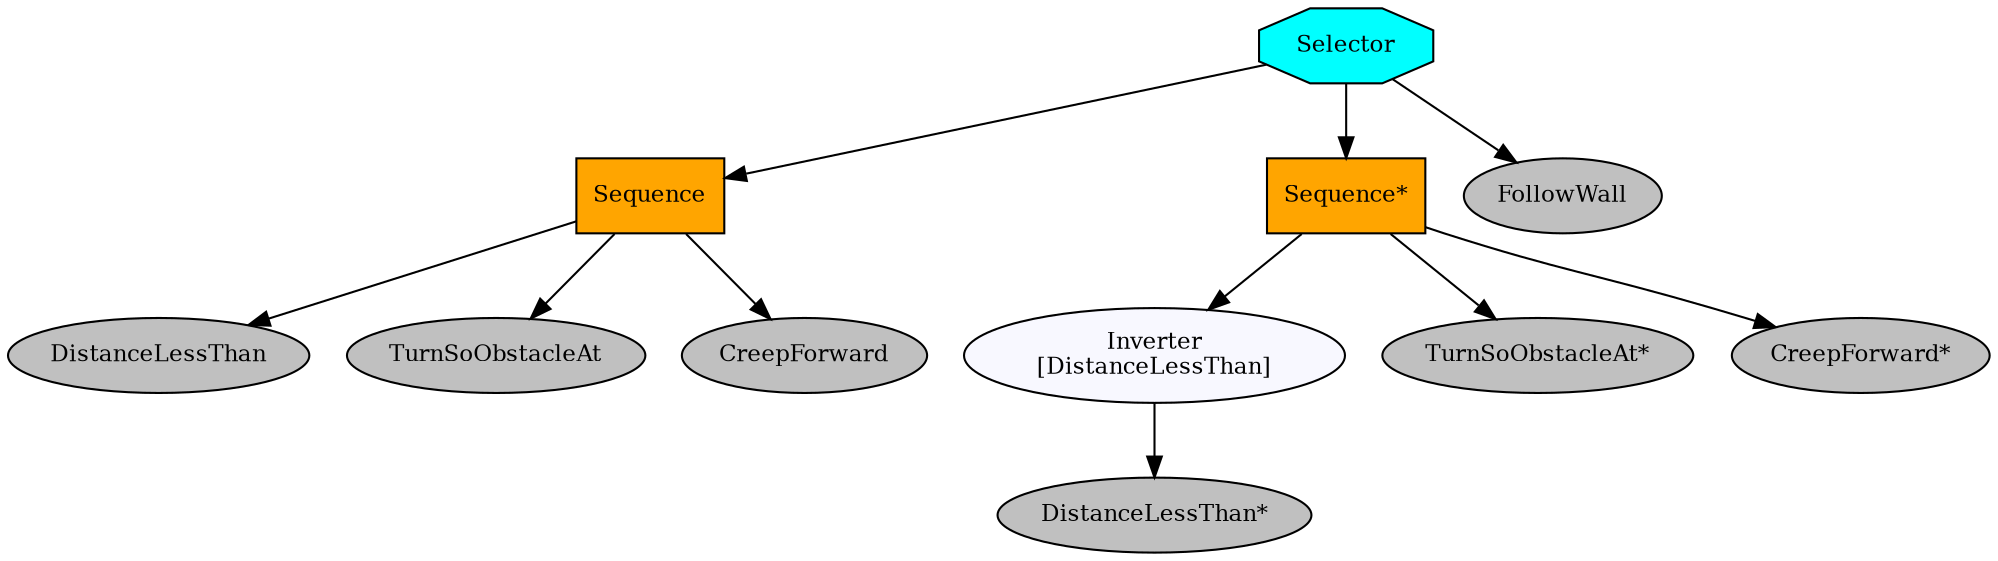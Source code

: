 digraph selector {
graph [fontname="times-roman"];
node [fontname="times-roman"];
edge [fontname="times-roman"];
Selector [fontcolor=black, shape=octagon, fontsize=11, style=filled, fillcolor=cyan];
Sequence [fontcolor=black, shape=box, fontsize=11, style=filled, fillcolor=orange];
Selector -> Sequence;
DistanceLessThan [fontcolor=black, shape=ellipse, fontsize=11, style=filled, fillcolor=gray];
Sequence -> DistanceLessThan;
TurnSoObstacleAt [fontcolor=black, shape=ellipse, fontsize=11, style=filled, fillcolor=gray];
Sequence -> TurnSoObstacleAt;
CreepForward [fontcolor=black, shape=ellipse, fontsize=11, style=filled, fillcolor=gray];
Sequence -> CreepForward;
"Sequence*" [fontcolor=black, shape=box, fontsize=11, style=filled, fillcolor=orange];
Selector -> "Sequence*";
"Inverter\n[DistanceLessThan]" [fontcolor=black, shape=ellipse, fontsize=11, style=filled, fillcolor=ghostwhite];
"Sequence*" -> "Inverter\n[DistanceLessThan]";
"DistanceLessThan*" [fontcolor=black, shape=ellipse, fontsize=11, style=filled, fillcolor=gray];
"Inverter\n[DistanceLessThan]" -> "DistanceLessThan*";
"TurnSoObstacleAt*" [fontcolor=black, shape=ellipse, fontsize=11, style=filled, fillcolor=gray];
"Sequence*" -> "TurnSoObstacleAt*";
"CreepForward*" [fontcolor=black, shape=ellipse, fontsize=11, style=filled, fillcolor=gray];
"Sequence*" -> "CreepForward*";
FollowWall [fontcolor=black, shape=ellipse, fontsize=11, style=filled, fillcolor=gray];
Selector -> FollowWall;
}
